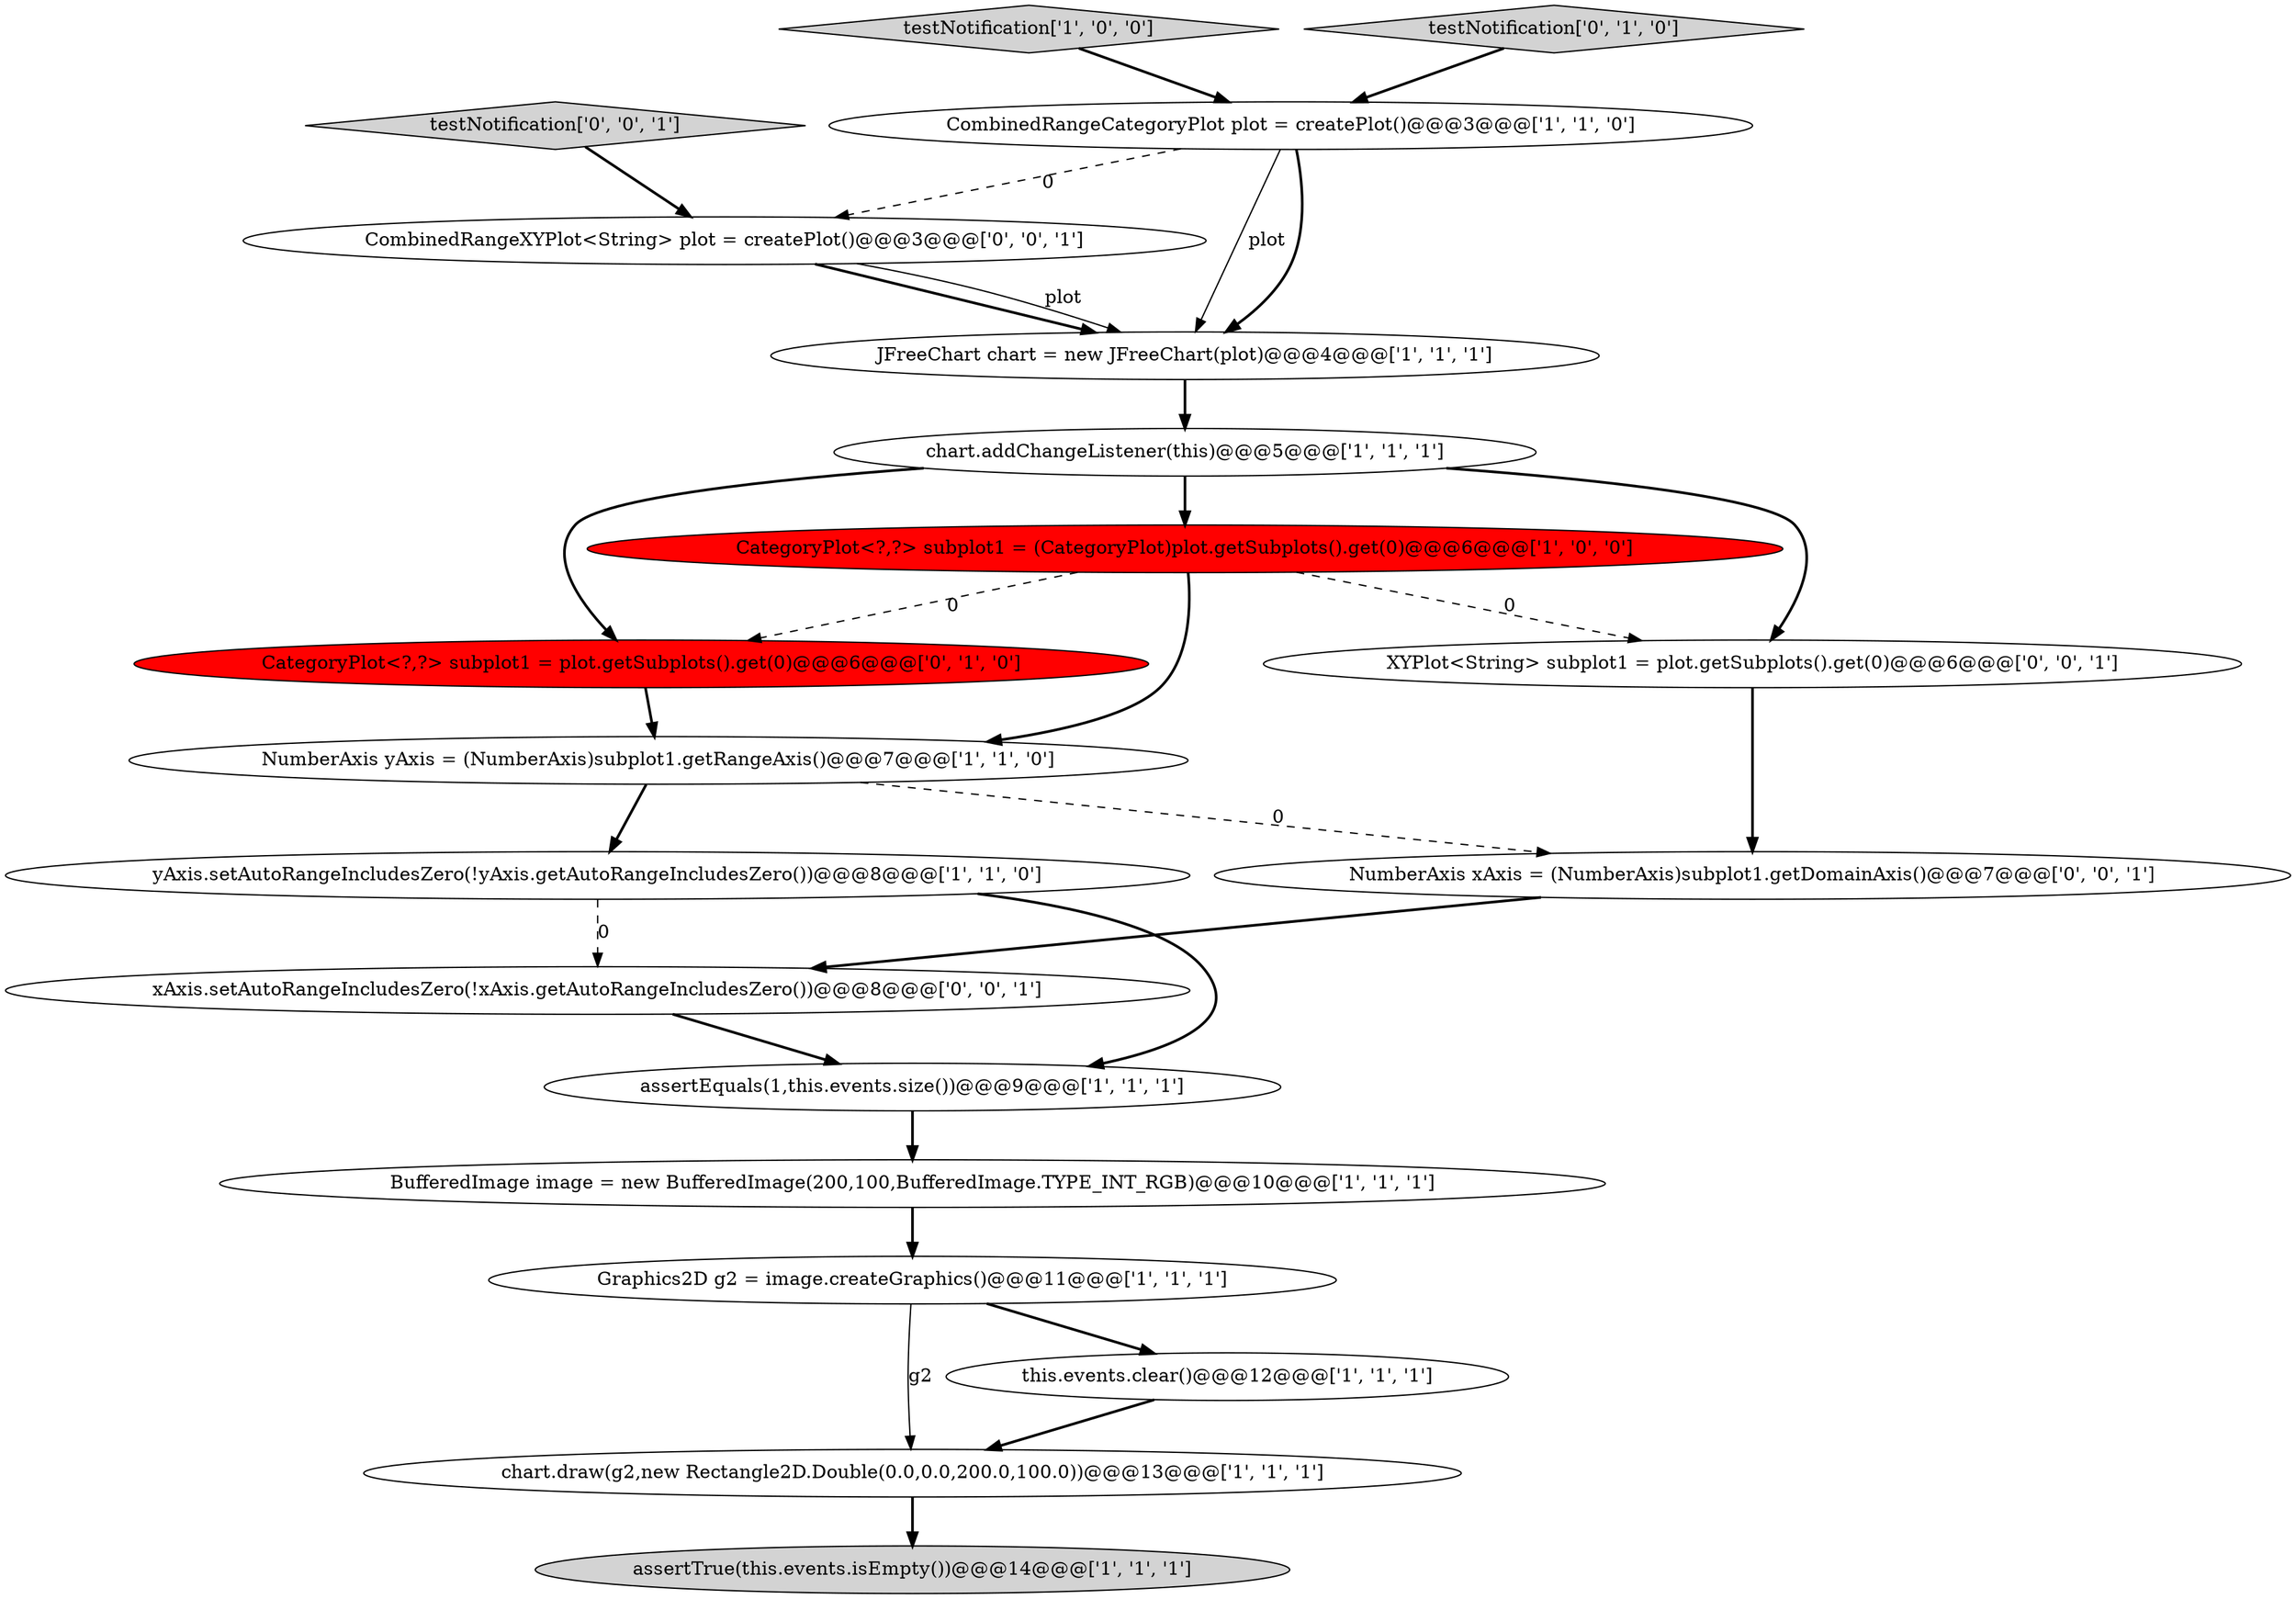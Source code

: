 digraph {
12 [style = filled, label = "NumberAxis yAxis = (NumberAxis)subplot1.getRangeAxis()@@@7@@@['1', '1', '0']", fillcolor = white, shape = ellipse image = "AAA0AAABBB1BBB"];
13 [style = filled, label = "CategoryPlot<?,?> subplot1 = plot.getSubplots().get(0)@@@6@@@['0', '1', '0']", fillcolor = red, shape = ellipse image = "AAA1AAABBB2BBB"];
15 [style = filled, label = "xAxis.setAutoRangeIncludesZero(!xAxis.getAutoRangeIncludesZero())@@@8@@@['0', '0', '1']", fillcolor = white, shape = ellipse image = "AAA0AAABBB3BBB"];
19 [style = filled, label = "NumberAxis xAxis = (NumberAxis)subplot1.getDomainAxis()@@@7@@@['0', '0', '1']", fillcolor = white, shape = ellipse image = "AAA0AAABBB3BBB"];
9 [style = filled, label = "assertEquals(1,this.events.size())@@@9@@@['1', '1', '1']", fillcolor = white, shape = ellipse image = "AAA0AAABBB1BBB"];
18 [style = filled, label = "XYPlot<String> subplot1 = plot.getSubplots().get(0)@@@6@@@['0', '0', '1']", fillcolor = white, shape = ellipse image = "AAA0AAABBB3BBB"];
4 [style = filled, label = "assertTrue(this.events.isEmpty())@@@14@@@['1', '1', '1']", fillcolor = lightgray, shape = ellipse image = "AAA0AAABBB1BBB"];
10 [style = filled, label = "testNotification['1', '0', '0']", fillcolor = lightgray, shape = diamond image = "AAA0AAABBB1BBB"];
5 [style = filled, label = "JFreeChart chart = new JFreeChart(plot)@@@4@@@['1', '1', '1']", fillcolor = white, shape = ellipse image = "AAA0AAABBB1BBB"];
8 [style = filled, label = "CombinedRangeCategoryPlot plot = createPlot()@@@3@@@['1', '1', '0']", fillcolor = white, shape = ellipse image = "AAA0AAABBB1BBB"];
11 [style = filled, label = "yAxis.setAutoRangeIncludesZero(!yAxis.getAutoRangeIncludesZero())@@@8@@@['1', '1', '0']", fillcolor = white, shape = ellipse image = "AAA0AAABBB1BBB"];
3 [style = filled, label = "Graphics2D g2 = image.createGraphics()@@@11@@@['1', '1', '1']", fillcolor = white, shape = ellipse image = "AAA0AAABBB1BBB"];
16 [style = filled, label = "testNotification['0', '0', '1']", fillcolor = lightgray, shape = diamond image = "AAA0AAABBB3BBB"];
14 [style = filled, label = "testNotification['0', '1', '0']", fillcolor = lightgray, shape = diamond image = "AAA0AAABBB2BBB"];
2 [style = filled, label = "chart.draw(g2,new Rectangle2D.Double(0.0,0.0,200.0,100.0))@@@13@@@['1', '1', '1']", fillcolor = white, shape = ellipse image = "AAA0AAABBB1BBB"];
1 [style = filled, label = "chart.addChangeListener(this)@@@5@@@['1', '1', '1']", fillcolor = white, shape = ellipse image = "AAA0AAABBB1BBB"];
7 [style = filled, label = "this.events.clear()@@@12@@@['1', '1', '1']", fillcolor = white, shape = ellipse image = "AAA0AAABBB1BBB"];
17 [style = filled, label = "CombinedRangeXYPlot<String> plot = createPlot()@@@3@@@['0', '0', '1']", fillcolor = white, shape = ellipse image = "AAA0AAABBB3BBB"];
0 [style = filled, label = "CategoryPlot<?,?> subplot1 = (CategoryPlot)plot.getSubplots().get(0)@@@6@@@['1', '0', '0']", fillcolor = red, shape = ellipse image = "AAA1AAABBB1BBB"];
6 [style = filled, label = "BufferedImage image = new BufferedImage(200,100,BufferedImage.TYPE_INT_RGB)@@@10@@@['1', '1', '1']", fillcolor = white, shape = ellipse image = "AAA0AAABBB1BBB"];
6->3 [style = bold, label=""];
17->5 [style = bold, label=""];
8->5 [style = solid, label="plot"];
11->15 [style = dashed, label="0"];
0->12 [style = bold, label=""];
12->11 [style = bold, label=""];
18->19 [style = bold, label=""];
1->18 [style = bold, label=""];
1->0 [style = bold, label=""];
16->17 [style = bold, label=""];
11->9 [style = bold, label=""];
2->4 [style = bold, label=""];
1->13 [style = bold, label=""];
9->6 [style = bold, label=""];
5->1 [style = bold, label=""];
13->12 [style = bold, label=""];
12->19 [style = dashed, label="0"];
8->5 [style = bold, label=""];
10->8 [style = bold, label=""];
3->7 [style = bold, label=""];
15->9 [style = bold, label=""];
7->2 [style = bold, label=""];
0->13 [style = dashed, label="0"];
8->17 [style = dashed, label="0"];
0->18 [style = dashed, label="0"];
14->8 [style = bold, label=""];
3->2 [style = solid, label="g2"];
19->15 [style = bold, label=""];
17->5 [style = solid, label="plot"];
}
